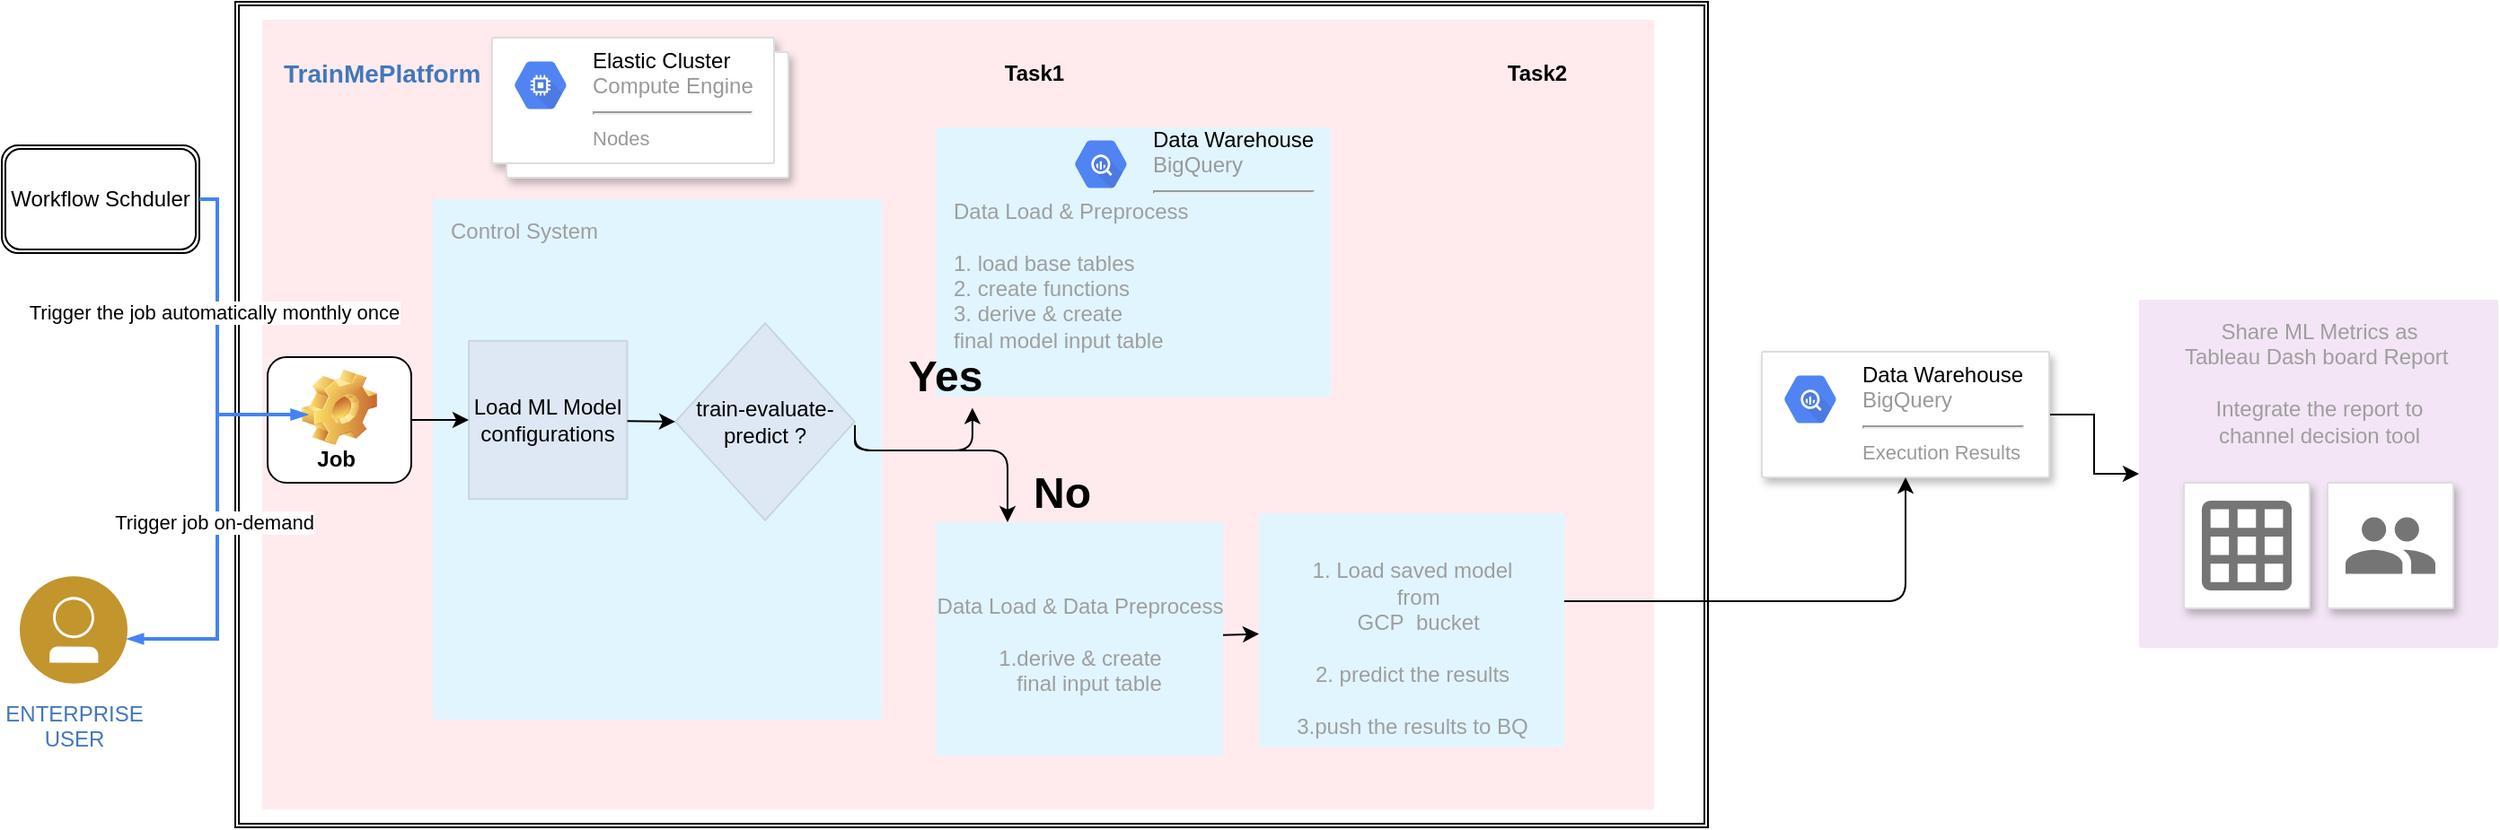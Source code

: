 <mxfile version="14.4.3" type="github">
  <diagram id="ROtzwxqIbSB5s_9sgbQk" name="Page-1">
    <mxGraphModel dx="894" dy="616" grid="1" gridSize="10" guides="1" tooltips="1" connect="1" arrows="1" fold="1" page="1" pageScale="1" pageWidth="850" pageHeight="1100" math="0" shadow="0">
      <root>
        <mxCell id="0" />
        <mxCell id="1" parent="0" />
        <mxCell id="hhmU4C3-GDhb0q8U8oKx-1" value="" style="shape=ext;double=1;rounded=0;whiteSpace=wrap;html=1;align=left;" vertex="1" parent="1">
          <mxGeometry x="130" y="50" width="820" height="460" as="geometry" />
        </mxCell>
        <mxCell id="hhmU4C3-GDhb0q8U8oKx-14" value="ENTERPRISE&lt;div&gt;USER&lt;/div&gt;" style="aspect=fixed;perimeter=ellipsePerimeter;html=1;align=center;shadow=0;dashed=0;image;image=img/lib/ibm/users/user.svg;strokeColor=#FF0000;fillColor=#FFFF66;gradientColor=none;fontColor=#4277BB;labelBackgroundColor=#ffffff;spacingTop=3;" vertex="1" parent="1">
          <mxGeometry x="10" y="370" width="60" height="60" as="geometry" />
        </mxCell>
        <mxCell id="hhmU4C3-GDhb0q8U8oKx-11" value="Workflow Schduler" style="shape=ext;double=1;rounded=1;whiteSpace=wrap;html=1;" vertex="1" parent="1">
          <mxGeometry y="130" width="110" height="60" as="geometry" />
        </mxCell>
        <mxCell id="hhmU4C3-GDhb0q8U8oKx-43" style="edgeStyle=orthogonalEdgeStyle;rounded=0;orthogonalLoop=1;jettySize=auto;html=1;" edge="1" parent="1" source="hhmU4C3-GDhb0q8U8oKx-40" target="hhmU4C3-GDhb0q8U8oKx-42">
          <mxGeometry relative="1" as="geometry" />
        </mxCell>
        <mxCell id="hhmU4C3-GDhb0q8U8oKx-40" value="" style="strokeColor=#dddddd;fillColor=#ffffff;shadow=1;strokeWidth=1;rounded=1;absoluteArcSize=1;arcSize=2;fontSize=12;fontColor=#9E9E9E;align=center;html=1;" vertex="1" parent="1">
          <mxGeometry x="980" y="245" width="160" height="70" as="geometry" />
        </mxCell>
        <mxCell id="hhmU4C3-GDhb0q8U8oKx-41" value="&lt;font color=&quot;#000000&quot;&gt;Data Warehouse&lt;/font&gt;&lt;br&gt;BigQuery&lt;hr&gt;&lt;font style=&quot;font-size: 11px&quot;&gt;Execution Results&lt;/font&gt;" style="dashed=0;connectable=0;html=1;fillColor=#5184F3;strokeColor=none;shape=mxgraph.gcp2.hexIcon;prIcon=bigquery;part=1;labelPosition=right;verticalLabelPosition=middle;align=left;verticalAlign=top;spacingLeft=5;fontColor=#999999;fontSize=12;spacingTop=-8;" vertex="1" parent="hhmU4C3-GDhb0q8U8oKx-40">
          <mxGeometry width="44" height="39" relative="1" as="geometry">
            <mxPoint x="5" y="7" as="offset" />
          </mxGeometry>
        </mxCell>
        <mxCell id="hhmU4C3-GDhb0q8U8oKx-42" value="Share ML Metrics as&lt;br&gt;Tableau Dash board Report&amp;nbsp;&lt;font style=&quot;font-size: 10px&quot;&gt;&lt;br&gt;&lt;/font&gt;&lt;br&gt;Integrate the report to&lt;br&gt;&amp;nbsp;channel decision tool&amp;nbsp;" style="rounded=1;absoluteArcSize=1;arcSize=2;html=1;strokeColor=none;gradientColor=none;shadow=0;dashed=0;fontSize=12;fontColor=#9E9E9E;align=center;verticalAlign=top;spacing=10;spacingTop=-4;fillColor=#F3E5F5;" vertex="1" parent="1">
          <mxGeometry x="1190" y="216" width="200" height="194" as="geometry" />
        </mxCell>
        <mxCell id="hhmU4C3-GDhb0q8U8oKx-44" value="" style="rounded=1;absoluteArcSize=1;arcSize=2;html=1;strokeColor=none;gradientColor=none;shadow=0;dashed=0;fontSize=12;fontColor=#9E9E9E;align=left;verticalAlign=top;spacing=10;spacingTop=-4;fillColor=#FFEBEE;" vertex="1" parent="1">
          <mxGeometry x="145" y="60" width="775" height="440" as="geometry" />
        </mxCell>
        <mxCell id="hhmU4C3-GDhb0q8U8oKx-45" value="" style="shape=mxgraph.gcp2.doubleRect;strokeColor=#dddddd;fillColor=#ffffff;shadow=1;strokeWidth=1;fontSize=11;fontColor=#9E9E9E;align=center;html=1;" vertex="1" parent="1">
          <mxGeometry x="273" y="70" width="165" height="78" as="geometry" />
        </mxCell>
        <mxCell id="hhmU4C3-GDhb0q8U8oKx-46" value="&lt;font color=&quot;#000000&quot;&gt;Elastic Cluster&lt;/font&gt;&lt;br&gt;Compute Engine&lt;hr&gt;&lt;font style=&quot;font-size: 11px&quot;&gt;Nodes&lt;/font&gt;" style="dashed=0;connectable=0;html=1;fillColor=#5184F3;strokeColor=none;shape=mxgraph.gcp2.hexIcon;prIcon=compute_engine;part=1;labelPosition=right;verticalLabelPosition=middle;align=left;verticalAlign=top;spacingLeft=5;fontColor=#999999;fontSize=12;spacingTop=-8;" vertex="1" parent="hhmU4C3-GDhb0q8U8oKx-45">
          <mxGeometry width="44" height="39" relative="1" as="geometry">
            <mxPoint x="5" y="7" as="offset" />
          </mxGeometry>
        </mxCell>
        <mxCell id="hhmU4C3-GDhb0q8U8oKx-23" value="TrainMePlatform" style="text;html=1;align=left;verticalAlign=middle;fontColor=#4277BB;shadow=0;dashed=0;strokeColor=none;fillColor=none;labelBackgroundColor=none;fontStyle=1;fontSize=14;spacingLeft=5;" vertex="1" parent="1">
          <mxGeometry x="150" y="80" width="123" height="20" as="geometry" />
        </mxCell>
        <mxCell id="hhmU4C3-GDhb0q8U8oKx-33" value="&lt;br&gt;&lt;br&gt;Data Load &amp;amp; Preprocess&lt;br&gt;&lt;br&gt;1. load base tables&lt;br&gt;2. create functions&lt;br&gt;3. derive &amp;amp; create &lt;br&gt;final model input table" style="rounded=1;absoluteArcSize=1;arcSize=2;html=1;strokeColor=none;gradientColor=none;shadow=0;dashed=0;fontSize=12;fontColor=#9E9E9E;align=left;verticalAlign=top;spacing=10;spacingTop=-4;fillColor=#E1F5FE;" vertex="1" parent="1">
          <mxGeometry x="520" y="120" width="220" height="150" as="geometry" />
        </mxCell>
        <mxCell id="hhmU4C3-GDhb0q8U8oKx-4" value="Job&amp;nbsp;" style="label;whiteSpace=wrap;html=1;align=center;verticalAlign=bottom;spacingLeft=0;spacingBottom=4;imageAlign=center;imageVerticalAlign=top;image=img/clipart/Gear_128x128.png" vertex="1" parent="1">
          <mxGeometry x="148" y="248" width="80" height="70" as="geometry" />
        </mxCell>
        <mxCell id="hhmU4C3-GDhb0q8U8oKx-35" style="edgeStyle=orthogonalEdgeStyle;rounded=0;html=1;labelBackgroundColor=none;startFill=1;startSize=4;endArrow=blockThin;endFill=1;endSize=4;jettySize=auto;orthogonalLoop=1;strokeColor=#4284F3;strokeWidth=2;fontSize=12;fontColor=#000000;align=left;dashed=0;startArrow=blockThin;" edge="1" parent="1">
          <mxGeometry relative="1" as="geometry">
            <Array as="points">
              <mxPoint x="120" y="280" />
              <mxPoint x="120" y="405" />
            </Array>
            <mxPoint x="170" y="280" as="sourcePoint" />
            <mxPoint x="70" y="405" as="targetPoint" />
          </mxGeometry>
        </mxCell>
        <mxCell id="hhmU4C3-GDhb0q8U8oKx-38" value="Trigger job on-demand" style="edgeLabel;html=1;align=center;verticalAlign=middle;resizable=0;points=[];" vertex="1" connectable="0" parent="hhmU4C3-GDhb0q8U8oKx-35">
          <mxGeometry x="-0.022" y="-2" relative="1" as="geometry">
            <mxPoint as="offset" />
          </mxGeometry>
        </mxCell>
        <mxCell id="hhmU4C3-GDhb0q8U8oKx-47" value="Control System" style="rounded=1;absoluteArcSize=1;arcSize=2;html=1;strokeColor=none;gradientColor=none;shadow=0;dashed=0;fontSize=12;fontColor=#9E9E9E;align=left;verticalAlign=top;spacing=10;spacingTop=-4;fillColor=#E1F5FE;" vertex="1" parent="1">
          <mxGeometry x="240" y="160" width="250" height="290" as="geometry" />
        </mxCell>
        <mxCell id="hhmU4C3-GDhb0q8U8oKx-37" style="edgeStyle=orthogonalEdgeStyle;rounded=0;html=1;labelBackgroundColor=none;startFill=1;startSize=4;endArrow=blockThin;endFill=1;endSize=4;jettySize=auto;orthogonalLoop=1;strokeColor=#4284F3;strokeWidth=2;fontSize=12;fontColor=#000000;align=center;dashed=0;" edge="1" parent="1">
          <mxGeometry relative="1" as="geometry">
            <Array as="points">
              <mxPoint x="120" y="160" />
              <mxPoint x="120" y="280" />
            </Array>
            <mxPoint x="110" y="160" as="sourcePoint" />
            <mxPoint x="170" y="280" as="targetPoint" />
          </mxGeometry>
        </mxCell>
        <mxCell id="hhmU4C3-GDhb0q8U8oKx-39" value="Trigger the job automatically monthly once" style="edgeLabel;html=1;align=center;verticalAlign=middle;resizable=0;points=[];" vertex="1" connectable="0" parent="hhmU4C3-GDhb0q8U8oKx-37">
          <mxGeometry x="-0.189" y="-2" relative="1" as="geometry">
            <mxPoint as="offset" />
          </mxGeometry>
        </mxCell>
        <mxCell id="hhmU4C3-GDhb0q8U8oKx-57" style="edgeStyle=orthogonalEdgeStyle;rounded=0;html=1;labelBackgroundColor=none;startFill=1;startSize=4;endArrow=blockThin;endFill=1;endSize=4;jettySize=auto;orthogonalLoop=1;strokeColor=#9E9E9E;strokeWidth=2;fontSize=12;fontColor=#000000;align=left;dashed=0;startArrow=blockThin;" edge="1" parent="1" source="hhmU4C3-GDhb0q8U8oKx-47" target="hhmU4C3-GDhb0q8U8oKx-47">
          <mxGeometry relative="1" as="geometry">
            <mxPoint x="898" y="570" as="sourcePoint" />
            <mxPoint x="410" y="590" as="targetPoint" />
            <Array as="points">
              <mxPoint x="295" y="370" />
              <mxPoint x="295" y="370" />
            </Array>
          </mxGeometry>
        </mxCell>
        <mxCell id="hhmU4C3-GDhb0q8U8oKx-64" style="edgeStyle=none;rounded=0;orthogonalLoop=1;jettySize=auto;html=1;entryX=0;entryY=0.5;entryDx=0;entryDy=0;" edge="1" parent="1" source="hhmU4C3-GDhb0q8U8oKx-60" target="hhmU4C3-GDhb0q8U8oKx-63">
          <mxGeometry relative="1" as="geometry" />
        </mxCell>
        <mxCell id="hhmU4C3-GDhb0q8U8oKx-60" value="Load ML Model configurations" style="whiteSpace=wrap;html=1;aspect=fixed;fillColor=#B5739D;opacity=10;" vertex="1" parent="1">
          <mxGeometry x="260" y="238.88" width="88.25" height="88.25" as="geometry" />
        </mxCell>
        <mxCell id="hhmU4C3-GDhb0q8U8oKx-63" value="train-evaluate-predict ?" style="rhombus;whiteSpace=wrap;html=1;opacity=10;fillColor=#B5739D;" vertex="1" parent="1">
          <mxGeometry x="375" y="229" width="100" height="110" as="geometry" />
        </mxCell>
        <mxCell id="hhmU4C3-GDhb0q8U8oKx-65" style="edgeStyle=none;rounded=0;orthogonalLoop=1;jettySize=auto;html=1;entryX=0;entryY=0.5;entryDx=0;entryDy=0;" edge="1" parent="1" source="hhmU4C3-GDhb0q8U8oKx-4" target="hhmU4C3-GDhb0q8U8oKx-60">
          <mxGeometry relative="1" as="geometry" />
        </mxCell>
        <mxCell id="hhmU4C3-GDhb0q8U8oKx-76" style="edgeStyle=none;rounded=0;orthogonalLoop=1;jettySize=auto;html=1;" edge="1" parent="1" source="hhmU4C3-GDhb0q8U8oKx-66" target="hhmU4C3-GDhb0q8U8oKx-67">
          <mxGeometry relative="1" as="geometry" />
        </mxCell>
        <mxCell id="hhmU4C3-GDhb0q8U8oKx-66" value="&lt;br&gt;&lt;br&gt;Data Load &amp;amp; Data Preprocess&lt;br&gt;&lt;br&gt;1.derive &amp;amp; create &lt;br&gt;&amp;nbsp; &amp;nbsp;final input table" style="rounded=1;absoluteArcSize=1;arcSize=2;html=1;strokeColor=none;gradientColor=none;shadow=0;dashed=0;fontSize=12;fontColor=#9E9E9E;align=center;verticalAlign=top;spacing=10;spacingTop=-4;fillColor=#E1F5FE;" vertex="1" parent="1">
          <mxGeometry x="520" y="340" width="160" height="130" as="geometry" />
        </mxCell>
        <mxCell id="hhmU4C3-GDhb0q8U8oKx-67" value="&lt;br&gt;1. Load saved model &lt;br&gt;&amp;nbsp; from&lt;br&gt;&amp;nbsp; GCP&amp;nbsp; bucket&lt;br&gt;&lt;br&gt;2. predict the results&lt;br&gt;&lt;br&gt;3.push the results to BQ" style="rounded=1;absoluteArcSize=1;arcSize=2;html=1;strokeColor=none;gradientColor=none;shadow=0;dashed=0;fontSize=12;fontColor=#9E9E9E;align=center;verticalAlign=top;spacing=10;spacingTop=-4;fillColor=#E1F5FE;" vertex="1" parent="1">
          <mxGeometry x="700" y="335" width="170" height="130" as="geometry" />
        </mxCell>
        <mxCell id="hhmU4C3-GDhb0q8U8oKx-69" value="&lt;b&gt;Task1&lt;/b&gt;" style="text;html=1;strokeColor=none;fillColor=none;align=center;verticalAlign=middle;whiteSpace=wrap;rounded=0;opacity=10;" vertex="1" parent="1">
          <mxGeometry x="550" y="80" width="50" height="20" as="geometry" />
        </mxCell>
        <mxCell id="hhmU4C3-GDhb0q8U8oKx-72" value="" style="edgeStyle=elbowEdgeStyle;elbow=vertical;endArrow=classic;html=1;entryX=0.093;entryY=1.042;entryDx=0;entryDy=0;entryPerimeter=0;" edge="1" parent="1" target="hhmU4C3-GDhb0q8U8oKx-33">
          <mxGeometry width="50" height="50" relative="1" as="geometry">
            <mxPoint x="475" y="285.88" as="sourcePoint" />
            <mxPoint x="525" y="235.88" as="targetPoint" />
            <Array as="points">
              <mxPoint x="520" y="300" />
              <mxPoint x="550" y="310" />
              <mxPoint x="540" y="270" />
            </Array>
          </mxGeometry>
        </mxCell>
        <mxCell id="hhmU4C3-GDhb0q8U8oKx-74" value="Yes" style="text;strokeColor=none;fillColor=none;html=1;fontSize=24;fontStyle=1;verticalAlign=middle;align=center;" vertex="1" parent="1">
          <mxGeometry x="475" y="238.88" width="100" height="40" as="geometry" />
        </mxCell>
        <mxCell id="hhmU4C3-GDhb0q8U8oKx-77" value="" style="edgeStyle=elbowEdgeStyle;elbow=vertical;endArrow=classic;html=1;entryX=0.25;entryY=0;entryDx=0;entryDy=0;" edge="1" parent="1" target="hhmU4C3-GDhb0q8U8oKx-66">
          <mxGeometry width="50" height="50" relative="1" as="geometry">
            <mxPoint x="475" y="290" as="sourcePoint" />
            <mxPoint x="555" y="331.88" as="targetPoint" />
            <Array as="points">
              <mxPoint x="515" y="300" />
            </Array>
          </mxGeometry>
        </mxCell>
        <mxCell id="hhmU4C3-GDhb0q8U8oKx-78" value="No" style="text;strokeColor=none;fillColor=none;html=1;fontSize=24;fontStyle=1;verticalAlign=middle;align=center;opacity=10;" vertex="1" parent="1">
          <mxGeometry x="540" y="304" width="100" height="40" as="geometry" />
        </mxCell>
        <mxCell id="hhmU4C3-GDhb0q8U8oKx-80" value="" style="edgeStyle=elbowEdgeStyle;elbow=vertical;endArrow=classic;html=1;" edge="1" parent="1" source="hhmU4C3-GDhb0q8U8oKx-67">
          <mxGeometry width="50" height="50" relative="1" as="geometry">
            <mxPoint x="1010" y="365" as="sourcePoint" />
            <mxPoint x="1060" y="315" as="targetPoint" />
            <Array as="points">
              <mxPoint x="920" y="384" />
              <mxPoint x="970" y="410" />
            </Array>
          </mxGeometry>
        </mxCell>
        <mxCell id="hhmU4C3-GDhb0q8U8oKx-81" value="&lt;font color=&quot;#000000&quot;&gt;Data Warehouse&lt;/font&gt;&lt;br&gt;BigQuery&lt;hr&gt;" style="dashed=0;connectable=0;html=1;fillColor=#5184F3;strokeColor=none;shape=mxgraph.gcp2.hexIcon;prIcon=bigquery;part=1;labelPosition=right;verticalLabelPosition=middle;align=left;verticalAlign=top;spacingLeft=5;fontColor=#999999;fontSize=12;spacingTop=-8;" vertex="1" parent="1">
          <mxGeometry x="590" y="121" width="44" height="39" as="geometry" />
        </mxCell>
        <mxCell id="hhmU4C3-GDhb0q8U8oKx-82" value="&lt;b&gt;Task2&lt;/b&gt;" style="text;html=1;strokeColor=none;fillColor=none;align=center;verticalAlign=middle;whiteSpace=wrap;rounded=0;opacity=10;" vertex="1" parent="1">
          <mxGeometry x="830" y="80" width="50" height="20" as="geometry" />
        </mxCell>
        <mxCell id="hhmU4C3-GDhb0q8U8oKx-83" value="" style="strokeColor=#dddddd;fillColor=#ffffff;shadow=1;strokeWidth=1;rounded=1;absoluteArcSize=1;arcSize=2;labelPosition=center;verticalLabelPosition=middle;align=center;verticalAlign=bottom;spacingLeft=0;fontColor=#999999;fontSize=12;whiteSpace=wrap;spacingBottom=2;html=1;" vertex="1" parent="1">
          <mxGeometry x="1215" y="318" width="70" height="70" as="geometry" />
        </mxCell>
        <mxCell id="hhmU4C3-GDhb0q8U8oKx-84" value="" style="dashed=0;connectable=0;html=1;fillColor=#757575;strokeColor=none;shape=mxgraph.gcp2.report;part=1;" vertex="1" parent="hhmU4C3-GDhb0q8U8oKx-83">
          <mxGeometry x="0.5" width="50" height="50" relative="1" as="geometry">
            <mxPoint x="-25" y="10" as="offset" />
          </mxGeometry>
        </mxCell>
        <mxCell id="hhmU4C3-GDhb0q8U8oKx-85" value="" style="strokeColor=#dddddd;fillColor=#ffffff;shadow=1;strokeWidth=1;rounded=1;absoluteArcSize=1;arcSize=2;labelPosition=center;verticalLabelPosition=middle;align=center;verticalAlign=bottom;spacingLeft=0;fontColor=#999999;fontSize=12;whiteSpace=wrap;spacingBottom=2;html=1;" vertex="1" parent="1">
          <mxGeometry x="1295" y="318" width="70" height="70" as="geometry" />
        </mxCell>
        <mxCell id="hhmU4C3-GDhb0q8U8oKx-86" value="" style="dashed=0;connectable=0;html=1;fillColor=#757575;strokeColor=none;shape=mxgraph.gcp2.users;part=1;" vertex="1" parent="hhmU4C3-GDhb0q8U8oKx-85">
          <mxGeometry x="0.5" width="50" height="31.5" relative="1" as="geometry">
            <mxPoint x="-25" y="19.25" as="offset" />
          </mxGeometry>
        </mxCell>
      </root>
    </mxGraphModel>
  </diagram>
</mxfile>
